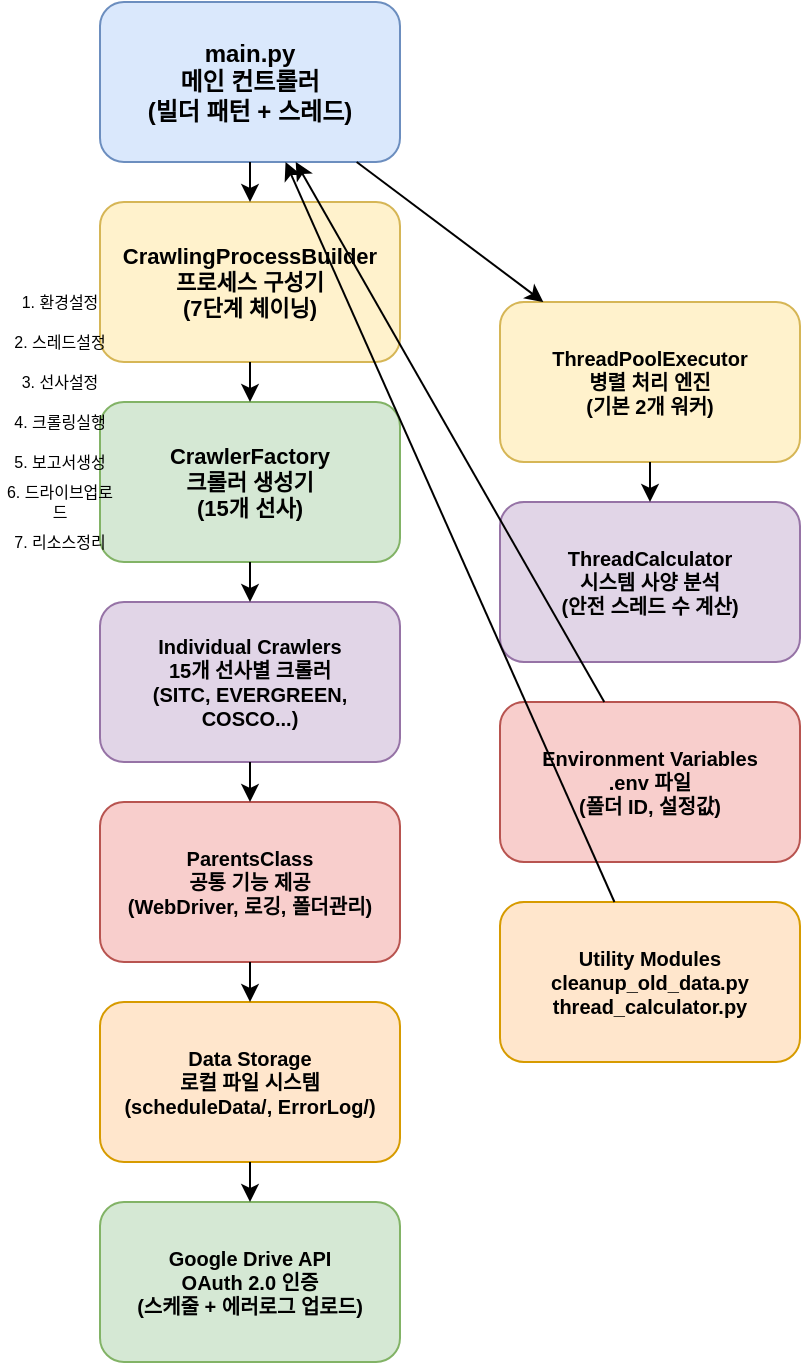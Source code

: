 <?xml version="1.0" encoding="UTF-8"?>
<mxfile version="22.1.16" type="device">
  <diagram name="RPA_Crawling_Architecture" id="architecture">
    <mxGraphModel dx="1422" dy="794" grid="1" gridSize="10" guides="1" tooltips="1" connect="1" arrows="1" fold="1" page="1" pageScale="1" pageWidth="1169" pageHeight="827" math="0" shadow="0">
      <root>
        <mxCell id="0" />
        <mxCell id="1" parent="0" />
        
        <!-- 메인 컨트롤러 -->
        <mxCell id="main" value="main.py&#xa;메인 컨트롤러&#xa;(빌더 패턴 + 스레드)" style="rounded=1;whiteSpace=wrap;html=1;fillColor=#dae8fc;strokeColor=#6c8ebf;fontSize=12;fontStyle=1;" vertex="1" parent="1">
          <mxGeometry x="500" y="50" width="150" height="80" as="geometry" />
        </mxCell>
        
        <!-- 빌더 패턴 -->
        <mxCell id="builder" value="CrawlingProcessBuilder&#xa;프로세스 구성기&#xa;(7단계 체이닝)" style="rounded=1;whiteSpace=wrap;html=1;fillColor=#fff2cc;strokeColor=#d6b656;fontSize=11;fontStyle=1;" vertex="1" parent="1">
          <mxGeometry x="500" y="150" width="150" height="80" as="geometry" />
        </mxCell>
        
        <!-- 크롤러 팩토리 -->
        <mxCell id="factory" value="CrawlerFactory&#xa;크롤러 생성기&#xa;(15개 선사)" style="rounded=1;whiteSpace=wrap;html=1;fillColor=#d5e8d4;strokeColor=#82b366;fontSize=11;fontStyle=1;" vertex="1" parent="1">
          <mxGeometry x="500" y="250" width="150" height="80" as="geometry" />
        </mxCell>
        
        <!-- 개별 크롤러들 -->
        <mxCell id="crawlers" value="Individual Crawlers&#xa;15개 선사별 크롤러&#xa;(SITC, EVERGREEN, COSCO...)" style="rounded=1;whiteSpace=wrap;html=1;fillColor=#e1d5e7;strokeColor=#9673a6;fontSize=10;fontStyle=1;" vertex="1" parent="1">
          <mxGeometry x="500" y="350" width="150" height="80" as="geometry" />
        </mxCell>
        
        <!-- 부모 클래스 -->
        <mxCell id="base" value="ParentsClass&#xa;공통 기능 제공&#xa;(WebDriver, 로깅, 폴더관리)" style="rounded=1;whiteSpace=wrap;html=1;fillColor=#f8cecc;strokeColor=#b85450;fontSize=10;fontStyle=1;" vertex="1" parent="1">
          <mxGeometry x="500" y="450" width="150" height="80" as="geometry" />
        </mxCell>
        
        <!-- 데이터 저장소 -->
        <mxCell id="storage" value="Data Storage&#xa;로컬 파일 시스템&#xa;(scheduleData/, ErrorLog/)" style="rounded=1;whiteSpace=wrap;html=1;fillColor=#ffe6cc;strokeColor=#d79b00;fontSize=10;fontStyle=1;" vertex="1" parent="1">
          <mxGeometry x="500" y="550" width="150" height="80" as="geometry" />
        </mxCell>
        
        <!-- 구글 드라이브 -->
        <mxCell id="gdrive" value="Google Drive API&#xa;OAuth 2.0 인증&#xa;(스케줄 + 에러로그 업로드)" style="rounded=1;whiteSpace=wrap;html=1;fillColor=#d5e8d4;strokeColor=#82b366;fontSize=10;fontStyle=1;" vertex="1" parent="1">
          <mxGeometry x="500" y="650" width="150" height="80" as="geometry" />
        </mxCell>
        
        <!-- 스레드 풀 -->
        <mxCell id="threadpool" value="ThreadPoolExecutor&#xa;병렬 처리 엔진&#xa;(기본 2개 워커)" style="rounded=1;whiteSpace=wrap;html=1;fillColor=#fff2cc;strokeColor=#d6b656;fontSize=10;fontStyle=1;" vertex="1" parent="1">
          <mxGeometry x="700" y="200" width="150" height="80" as="geometry" />
        </mxCell>
        
        <!-- 스레드 계산기 -->
        <mxCell id="calculator" value="ThreadCalculator&#xa;시스템 사양 분석&#xa;(안전 스레드 수 계산)" style="rounded=1;whiteSpace=wrap;html=1;fillColor=#e1d5e7;strokeColor=#9673a6;fontSize=10;fontStyle=1;" vertex="1" parent="1">
          <mxGeometry x="700" y="300" width="150" height="80" as="geometry" />
        </mxCell>
        
        <!-- 환경 변수 -->
        <mxCell id="env" value="Environment Variables&#xa;.env 파일&#xa;(폴더 ID, 설정값)" style="rounded=1;whiteSpace=wrap;html=1;fillColor=#f8cecc;strokeColor=#b85450;fontSize=10;fontStyle=1;" vertex="1" parent="1">
          <mxGeometry x="700" y="400" width="150" height="80" as="geometry" />
        </mxCell>
        
        <!-- 유틸리티 -->
        <mxCell id="utils" value="Utility Modules&#xa;cleanup_old_data.py&#xa;thread_calculator.py" style="rounded=1;whiteSpace=wrap;html=1;fillColor=#ffe6cc;strokeColor=#d79b00;fontSize=10;fontStyle=1;" vertex="1" parent="1">
          <mxGeometry x="700" y="500" width="150" height="80" as="geometry" />
        </mxCell>
        
        <!-- 연결선들 -->
        <mxCell id="edge1" edge="1" parent="1" source="main" target="builder">
          <mxGeometry relative="1" as="geometry" />
        </mxCell>
        
        <mxCell id="edge2" edge="1" parent="1" source="builder" target="factory">
          <mxGeometry relative="1" as="geometry" />
        </mxCell>
        
        <mxCell id="edge3" edge="1" parent="1" source="factory" target="crawlers">
          <mxGeometry relative="1" as="geometry" />
        </mxCell>
        
        <mxCell id="edge4" edge="1" parent="1" source="crawlers" target="base">
          <mxGeometry relative="1" as="geometry" />
        </mxCell>
        
        <mxCell id="edge5" edge="1" parent="1" source="base" target="storage">
          <mxGeometry relative="1" as="geometry" />
        </mxCell>
        
        <mxCell id="edge6" edge="1" parent="1" source="storage" target="gdrive">
          <mxGeometry relative="1" as="geometry" />
        </mxCell>
        
        <!-- 스레드 관련 연결 -->
        <mxCell id="edge7" edge="1" parent="1" source="main" target="threadpool">
          <mxGeometry relative="1" as="geometry" />
        </mxCell>
        
        <mxCell id="edge8" edge="1" parent="1" source="threadpool" target="calculator">
          <mxGeometry relative="1" as="geometry" />
        </mxCell>
        
        <mxCell id="edge9" edge="1" parent="1" source="env" target="main">
          <mxGeometry relative="1" as="geometry" />
        </mxCell>
        
        <mxCell id="edge10" edge="1" parent="1" source="utils" target="main">
          <mxGeometry relative="1" as="geometry" />
        </mxCell>
        
        <!-- 레이블 -->
        <mxCell id="label1" value="1. 환경설정" style="text;html=1;strokeColor=none;fillColor=none;align=center;verticalAlign=middle;whiteSpace=wrap;rounded=0;fontSize=8;" vertex="1" parent="1">
          <mxGeometry x="450" y="190" width="60" height="20" as="geometry" />
        </mxCell>
        
        <mxCell id="label2" value="2. 스레드설정" style="text;html=1;strokeColor=none;fillColor=none;align=center;verticalAlign=middle;whiteSpace=wrap;rounded=0;fontSize=8;" vertex="1" parent="1">
          <mxGeometry x="450" y="210" width="60" height="20" as="geometry" />
        </mxCell>
        
        <mxCell id="label3" value="3. 선사설정" style="text;html=1;strokeColor=none;fillColor=none;align=center;verticalAlign=middle;whiteSpace=wrap;rounded=0;fontSize=8;" vertex="1" parent="1">
          <mxGeometry x="450" y="230" width="60" height="20" as="geometry" />
        </mxCell>
        
        <mxCell id="label4" value="4. 크롤링실행" style="text;html=1;strokeColor=none;fillColor=none;align=center;verticalAlign=middle;whiteSpace=wrap;rounded=0;fontSize=8;" vertex="1" parent="1">
          <mxGeometry x="450" y="250" width="60" height="20" as="geometry" />
        </mxCell>
        
        <mxCell id="label5" value="5. 보고서생성" style="text;html=1;strokeColor=none;fillColor=none;align=center;verticalAlign=middle;whiteSpace=wrap;rounded=0;fontSize=8;" vertex="1" parent="1">
          <mxGeometry x="450" y="270" width="60" height="20" as="geometry" />
        </mxCell>
        
        <mxCell id="label6" value="6. 드라이브업로드" style="text;html=1;strokeColor=none;fillColor=none;align=center;verticalAlign=middle;whiteSpace=wrap;rounded=0;fontSize=8;" vertex="1" parent="1">
          <mxGeometry x="450" y="290" width="60" height="20" as="geometry" />
        </mxCell>
        
        <mxCell id="label7" value="7. 리소스정리" style="text;html=1;strokeColor=none;fillColor=none;align=center;verticalAlign=middle;whiteSpace=wrap;rounded=0;fontSize=8;" vertex="1" parent="1">
          <mxGeometry x="450" y="310" width="60" height="20" as="geometry" />
        </mxCell>
        
      </root>
    </mxGraphModel>
  </diagram>
</mxfile>
